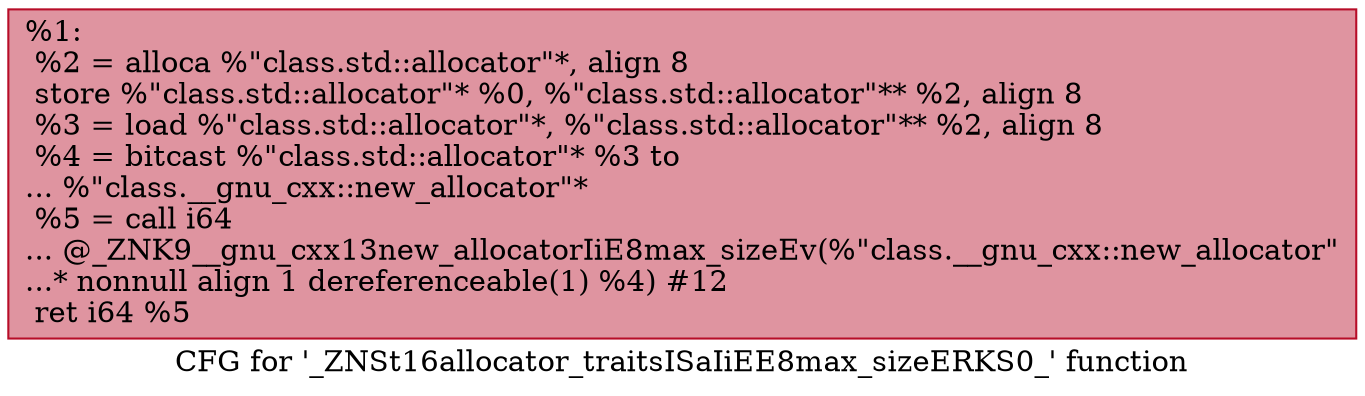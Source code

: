 digraph "CFG for '_ZNSt16allocator_traitsISaIiEE8max_sizeERKS0_' function" {
	label="CFG for '_ZNSt16allocator_traitsISaIiEE8max_sizeERKS0_' function";

	Node0x558411978780 [shape=record,color="#b70d28ff", style=filled, fillcolor="#b70d2870",label="{%1:\l  %2 = alloca %\"class.std::allocator\"*, align 8\l  store %\"class.std::allocator\"* %0, %\"class.std::allocator\"** %2, align 8\l  %3 = load %\"class.std::allocator\"*, %\"class.std::allocator\"** %2, align 8\l  %4 = bitcast %\"class.std::allocator\"* %3 to\l... %\"class.__gnu_cxx::new_allocator\"*\l  %5 = call i64\l... @_ZNK9__gnu_cxx13new_allocatorIiE8max_sizeEv(%\"class.__gnu_cxx::new_allocator\"\l...* nonnull align 1 dereferenceable(1) %4) #12\l  ret i64 %5\l}"];
}
